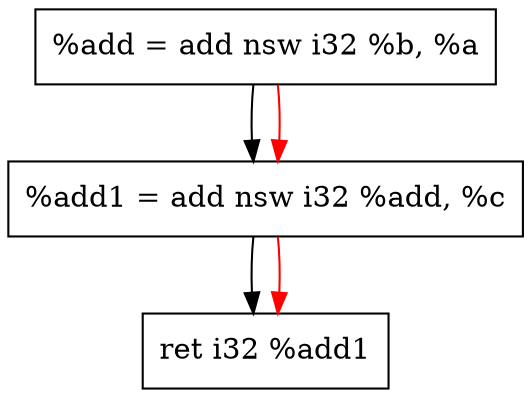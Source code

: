 digraph "CDFG for'func' function" {
	Node0x56141512e440[shape=record, label="  %add = add nsw i32 %b, %a"];
	Node0x56141512e4d0[shape=record, label="  %add1 = add nsw i32 %add, %c"];
	Node0x56141512e3c8[shape=record, label="  ret i32 %add1"];
	Node0x56141512e440 -> Node0x56141512e4d0
	Node0x56141512e4d0 -> Node0x56141512e3c8
edge [color=red]
	Node0x56141512e440 -> Node0x56141512e4d0
	Node0x56141512e4d0 -> Node0x56141512e3c8
}
